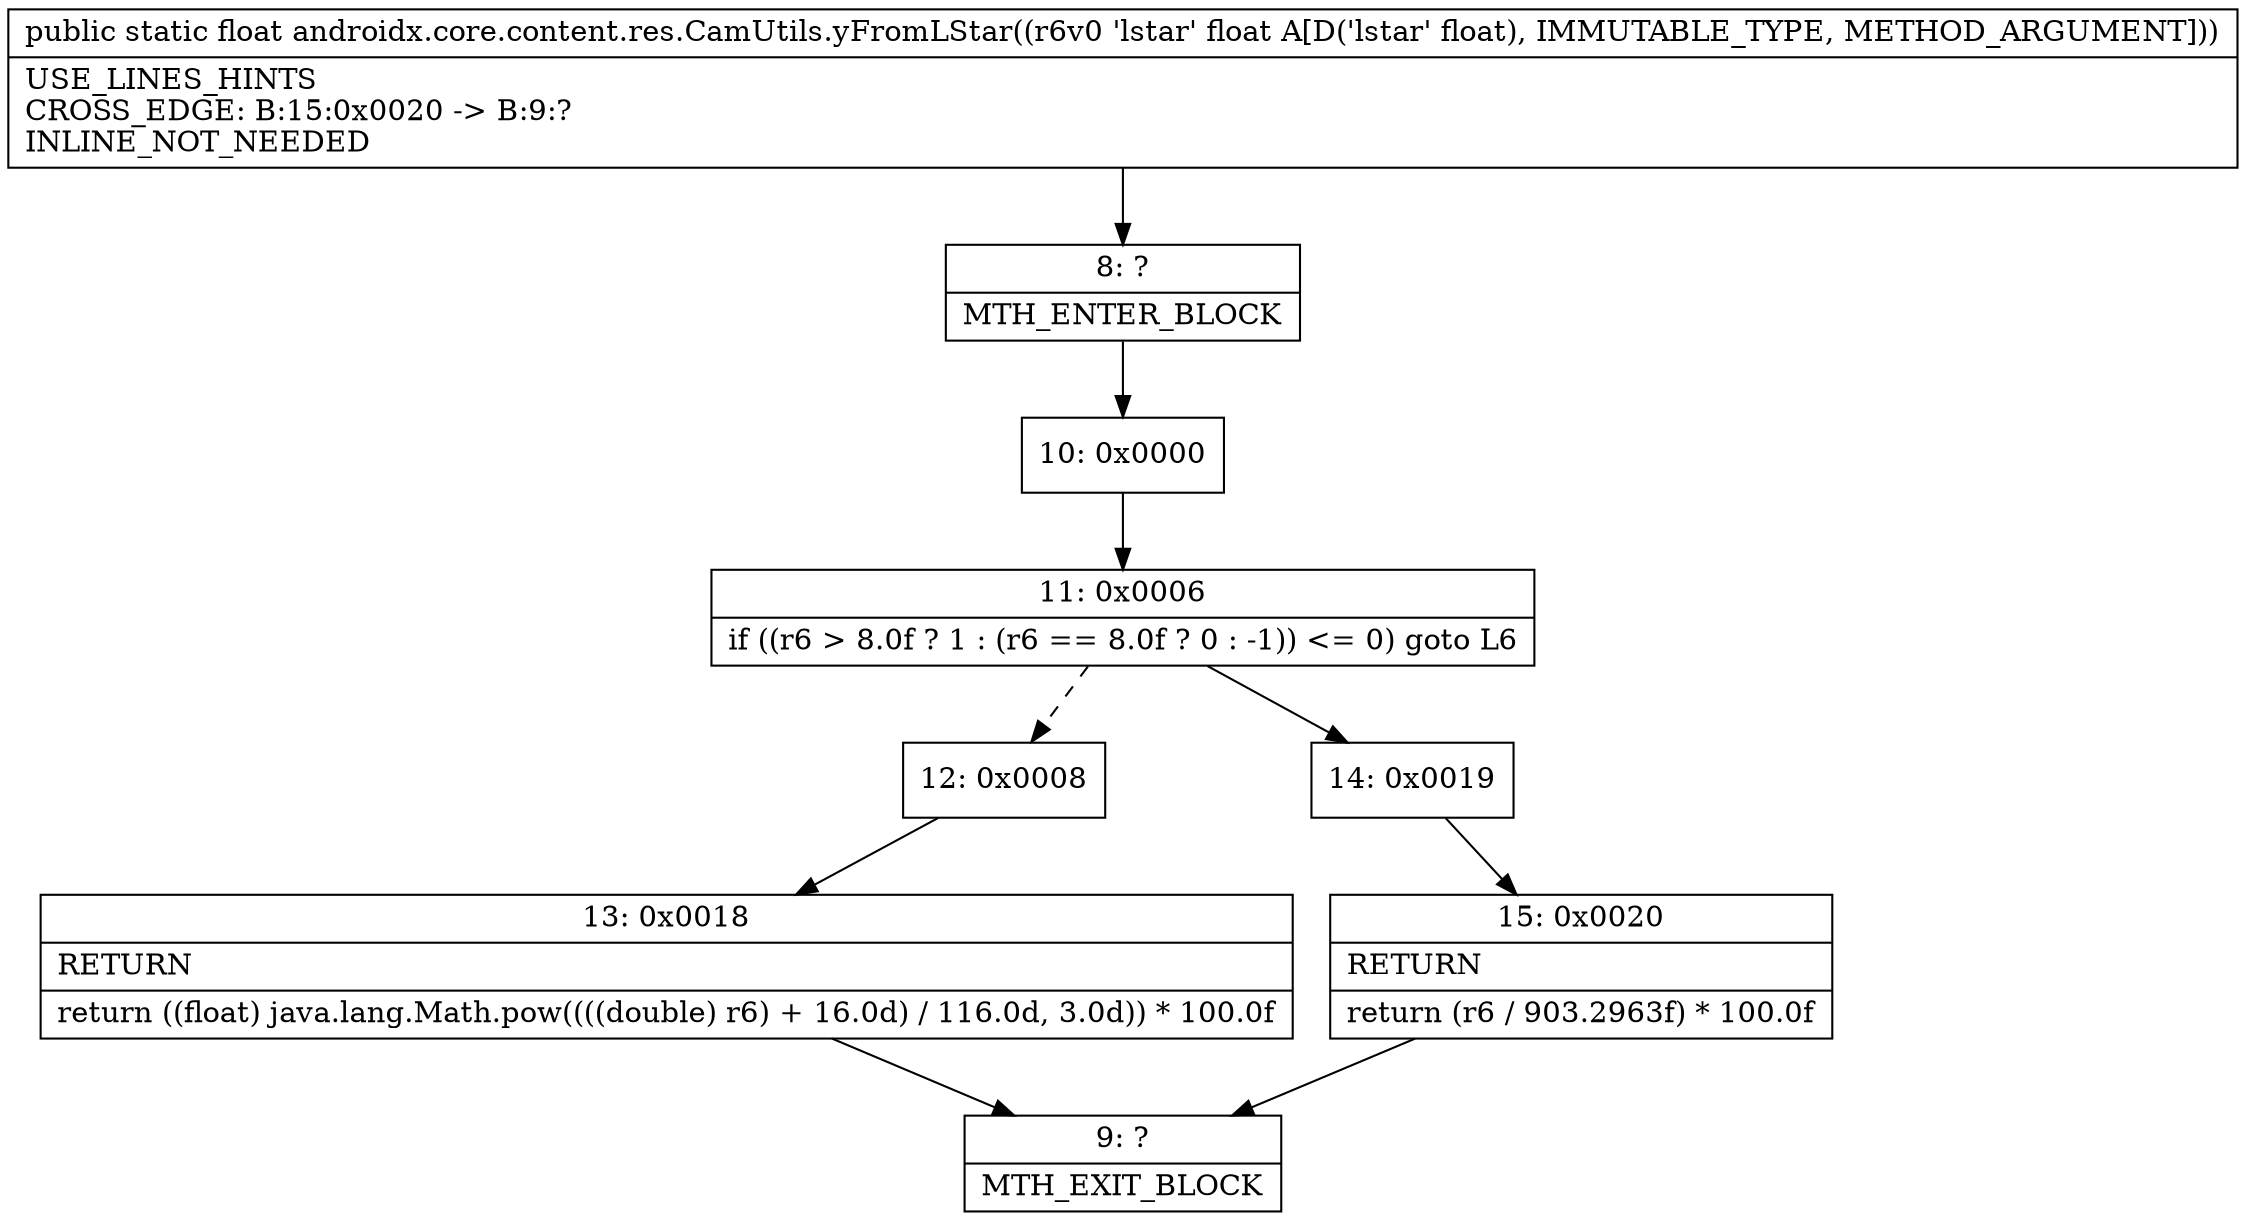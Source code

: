 digraph "CFG forandroidx.core.content.res.CamUtils.yFromLStar(F)F" {
Node_8 [shape=record,label="{8\:\ ?|MTH_ENTER_BLOCK\l}"];
Node_10 [shape=record,label="{10\:\ 0x0000}"];
Node_11 [shape=record,label="{11\:\ 0x0006|if ((r6 \> 8.0f ? 1 : (r6 == 8.0f ? 0 : \-1)) \<= 0) goto L6\l}"];
Node_12 [shape=record,label="{12\:\ 0x0008}"];
Node_13 [shape=record,label="{13\:\ 0x0018|RETURN\l|return ((float) java.lang.Math.pow((((double) r6) + 16.0d) \/ 116.0d, 3.0d)) * 100.0f\l}"];
Node_9 [shape=record,label="{9\:\ ?|MTH_EXIT_BLOCK\l}"];
Node_14 [shape=record,label="{14\:\ 0x0019}"];
Node_15 [shape=record,label="{15\:\ 0x0020|RETURN\l|return (r6 \/ 903.2963f) * 100.0f\l}"];
MethodNode[shape=record,label="{public static float androidx.core.content.res.CamUtils.yFromLStar((r6v0 'lstar' float A[D('lstar' float), IMMUTABLE_TYPE, METHOD_ARGUMENT]))  | USE_LINES_HINTS\lCROSS_EDGE: B:15:0x0020 \-\> B:9:?\lINLINE_NOT_NEEDED\l}"];
MethodNode -> Node_8;Node_8 -> Node_10;
Node_10 -> Node_11;
Node_11 -> Node_12[style=dashed];
Node_11 -> Node_14;
Node_12 -> Node_13;
Node_13 -> Node_9;
Node_14 -> Node_15;
Node_15 -> Node_9;
}

